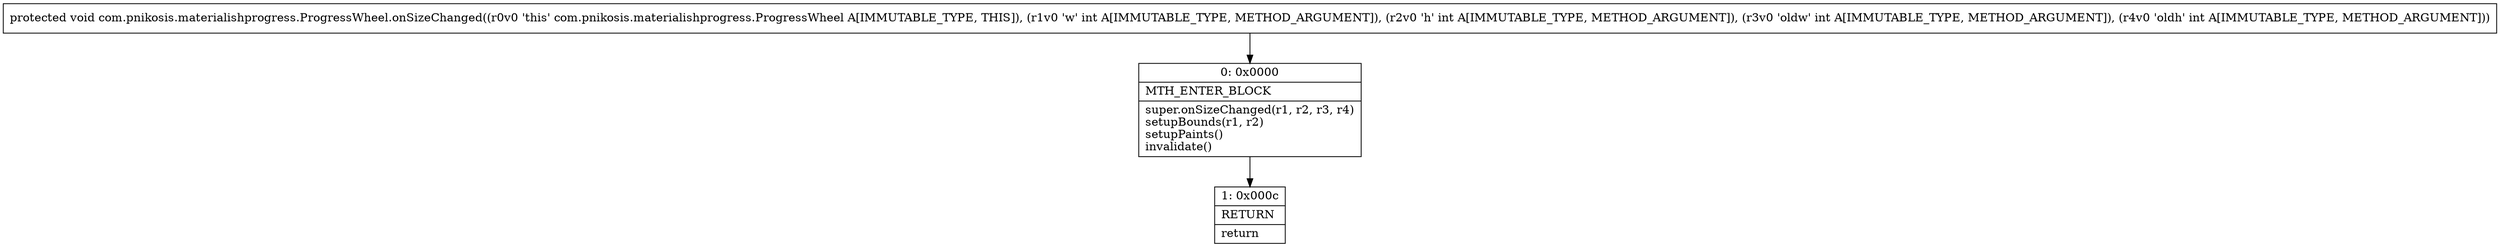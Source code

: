 digraph "CFG forcom.pnikosis.materialishprogress.ProgressWheel.onSizeChanged(IIII)V" {
Node_0 [shape=record,label="{0\:\ 0x0000|MTH_ENTER_BLOCK\l|super.onSizeChanged(r1, r2, r3, r4)\lsetupBounds(r1, r2)\lsetupPaints()\linvalidate()\l}"];
Node_1 [shape=record,label="{1\:\ 0x000c|RETURN\l|return\l}"];
MethodNode[shape=record,label="{protected void com.pnikosis.materialishprogress.ProgressWheel.onSizeChanged((r0v0 'this' com.pnikosis.materialishprogress.ProgressWheel A[IMMUTABLE_TYPE, THIS]), (r1v0 'w' int A[IMMUTABLE_TYPE, METHOD_ARGUMENT]), (r2v0 'h' int A[IMMUTABLE_TYPE, METHOD_ARGUMENT]), (r3v0 'oldw' int A[IMMUTABLE_TYPE, METHOD_ARGUMENT]), (r4v0 'oldh' int A[IMMUTABLE_TYPE, METHOD_ARGUMENT])) }"];
MethodNode -> Node_0;
Node_0 -> Node_1;
}

